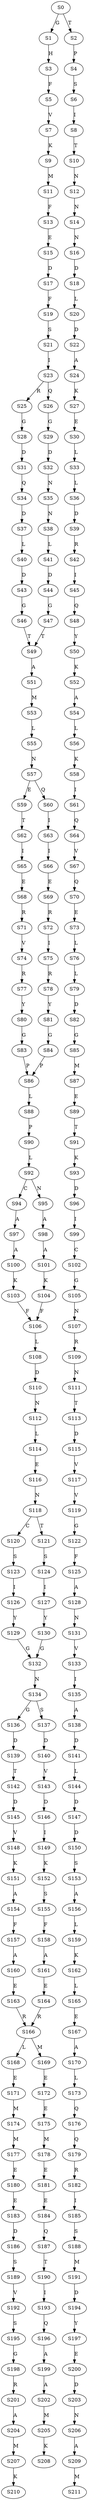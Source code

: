strict digraph  {
	S0 -> S1 [ label = G ];
	S0 -> S2 [ label = T ];
	S1 -> S3 [ label = H ];
	S2 -> S4 [ label = P ];
	S3 -> S5 [ label = F ];
	S4 -> S6 [ label = S ];
	S5 -> S7 [ label = V ];
	S6 -> S8 [ label = I ];
	S7 -> S9 [ label = K ];
	S8 -> S10 [ label = T ];
	S9 -> S11 [ label = M ];
	S10 -> S12 [ label = N ];
	S11 -> S13 [ label = F ];
	S12 -> S14 [ label = N ];
	S13 -> S15 [ label = E ];
	S14 -> S16 [ label = N ];
	S15 -> S17 [ label = D ];
	S16 -> S18 [ label = D ];
	S17 -> S19 [ label = F ];
	S18 -> S20 [ label = L ];
	S19 -> S21 [ label = S ];
	S20 -> S22 [ label = D ];
	S21 -> S23 [ label = I ];
	S22 -> S24 [ label = A ];
	S23 -> S25 [ label = R ];
	S23 -> S26 [ label = Q ];
	S24 -> S27 [ label = K ];
	S25 -> S28 [ label = G ];
	S26 -> S29 [ label = G ];
	S27 -> S30 [ label = E ];
	S28 -> S31 [ label = D ];
	S29 -> S32 [ label = D ];
	S30 -> S33 [ label = L ];
	S31 -> S34 [ label = Q ];
	S32 -> S35 [ label = N ];
	S33 -> S36 [ label = L ];
	S34 -> S37 [ label = D ];
	S35 -> S38 [ label = N ];
	S36 -> S39 [ label = D ];
	S37 -> S40 [ label = L ];
	S38 -> S41 [ label = L ];
	S39 -> S42 [ label = R ];
	S40 -> S43 [ label = D ];
	S41 -> S44 [ label = D ];
	S42 -> S45 [ label = I ];
	S43 -> S46 [ label = G ];
	S44 -> S47 [ label = G ];
	S45 -> S48 [ label = Q ];
	S46 -> S49 [ label = T ];
	S47 -> S49 [ label = T ];
	S48 -> S50 [ label = Y ];
	S49 -> S51 [ label = A ];
	S50 -> S52 [ label = K ];
	S51 -> S53 [ label = M ];
	S52 -> S54 [ label = A ];
	S53 -> S55 [ label = L ];
	S54 -> S56 [ label = L ];
	S55 -> S57 [ label = N ];
	S56 -> S58 [ label = K ];
	S57 -> S59 [ label = E ];
	S57 -> S60 [ label = Q ];
	S58 -> S61 [ label = I ];
	S59 -> S62 [ label = T ];
	S60 -> S63 [ label = I ];
	S61 -> S64 [ label = Q ];
	S62 -> S65 [ label = I ];
	S63 -> S66 [ label = I ];
	S64 -> S67 [ label = V ];
	S65 -> S68 [ label = E ];
	S66 -> S69 [ label = E ];
	S67 -> S70 [ label = Q ];
	S68 -> S71 [ label = R ];
	S69 -> S72 [ label = R ];
	S70 -> S73 [ label = E ];
	S71 -> S74 [ label = V ];
	S72 -> S75 [ label = I ];
	S73 -> S76 [ label = L ];
	S74 -> S77 [ label = R ];
	S75 -> S78 [ label = R ];
	S76 -> S79 [ label = L ];
	S77 -> S80 [ label = Y ];
	S78 -> S81 [ label = Y ];
	S79 -> S82 [ label = D ];
	S80 -> S83 [ label = G ];
	S81 -> S84 [ label = G ];
	S82 -> S85 [ label = G ];
	S83 -> S86 [ label = P ];
	S84 -> S86 [ label = P ];
	S85 -> S87 [ label = M ];
	S86 -> S88 [ label = L ];
	S87 -> S89 [ label = E ];
	S88 -> S90 [ label = P ];
	S89 -> S91 [ label = T ];
	S90 -> S92 [ label = L ];
	S91 -> S93 [ label = K ];
	S92 -> S94 [ label = C ];
	S92 -> S95 [ label = N ];
	S93 -> S96 [ label = D ];
	S94 -> S97 [ label = A ];
	S95 -> S98 [ label = A ];
	S96 -> S99 [ label = I ];
	S97 -> S100 [ label = A ];
	S98 -> S101 [ label = A ];
	S99 -> S102 [ label = C ];
	S100 -> S103 [ label = K ];
	S101 -> S104 [ label = K ];
	S102 -> S105 [ label = G ];
	S103 -> S106 [ label = F ];
	S104 -> S106 [ label = F ];
	S105 -> S107 [ label = N ];
	S106 -> S108 [ label = L ];
	S107 -> S109 [ label = R ];
	S108 -> S110 [ label = D ];
	S109 -> S111 [ label = N ];
	S110 -> S112 [ label = N ];
	S111 -> S113 [ label = T ];
	S112 -> S114 [ label = L ];
	S113 -> S115 [ label = D ];
	S114 -> S116 [ label = E ];
	S115 -> S117 [ label = V ];
	S116 -> S118 [ label = N ];
	S117 -> S119 [ label = V ];
	S118 -> S120 [ label = C ];
	S118 -> S121 [ label = T ];
	S119 -> S122 [ label = G ];
	S120 -> S123 [ label = S ];
	S121 -> S124 [ label = S ];
	S122 -> S125 [ label = F ];
	S123 -> S126 [ label = I ];
	S124 -> S127 [ label = I ];
	S125 -> S128 [ label = A ];
	S126 -> S129 [ label = Y ];
	S127 -> S130 [ label = Y ];
	S128 -> S131 [ label = N ];
	S129 -> S132 [ label = G ];
	S130 -> S132 [ label = G ];
	S131 -> S133 [ label = V ];
	S132 -> S134 [ label = N ];
	S133 -> S135 [ label = I ];
	S134 -> S136 [ label = G ];
	S134 -> S137 [ label = S ];
	S135 -> S138 [ label = A ];
	S136 -> S139 [ label = D ];
	S137 -> S140 [ label = D ];
	S138 -> S141 [ label = D ];
	S139 -> S142 [ label = T ];
	S140 -> S143 [ label = V ];
	S141 -> S144 [ label = L ];
	S142 -> S145 [ label = D ];
	S143 -> S146 [ label = D ];
	S144 -> S147 [ label = D ];
	S145 -> S148 [ label = V ];
	S146 -> S149 [ label = I ];
	S147 -> S150 [ label = D ];
	S148 -> S151 [ label = K ];
	S149 -> S152 [ label = K ];
	S150 -> S153 [ label = S ];
	S151 -> S154 [ label = A ];
	S152 -> S155 [ label = S ];
	S153 -> S156 [ label = A ];
	S154 -> S157 [ label = F ];
	S155 -> S158 [ label = F ];
	S156 -> S159 [ label = L ];
	S157 -> S160 [ label = A ];
	S158 -> S161 [ label = A ];
	S159 -> S162 [ label = K ];
	S160 -> S163 [ label = E ];
	S161 -> S164 [ label = E ];
	S162 -> S165 [ label = L ];
	S163 -> S166 [ label = R ];
	S164 -> S166 [ label = R ];
	S165 -> S167 [ label = E ];
	S166 -> S168 [ label = L ];
	S166 -> S169 [ label = M ];
	S167 -> S170 [ label = A ];
	S168 -> S171 [ label = E ];
	S169 -> S172 [ label = E ];
	S170 -> S173 [ label = L ];
	S171 -> S174 [ label = M ];
	S172 -> S175 [ label = E ];
	S173 -> S176 [ label = Q ];
	S174 -> S177 [ label = M ];
	S175 -> S178 [ label = M ];
	S176 -> S179 [ label = Q ];
	S177 -> S180 [ label = E ];
	S178 -> S181 [ label = E ];
	S179 -> S182 [ label = R ];
	S180 -> S183 [ label = E ];
	S181 -> S184 [ label = E ];
	S182 -> S185 [ label = I ];
	S183 -> S186 [ label = D ];
	S184 -> S187 [ label = Q ];
	S185 -> S188 [ label = S ];
	S186 -> S189 [ label = S ];
	S187 -> S190 [ label = T ];
	S188 -> S191 [ label = M ];
	S189 -> S192 [ label = V ];
	S190 -> S193 [ label = I ];
	S191 -> S194 [ label = D ];
	S192 -> S195 [ label = S ];
	S193 -> S196 [ label = Q ];
	S194 -> S197 [ label = Y ];
	S195 -> S198 [ label = G ];
	S196 -> S199 [ label = A ];
	S197 -> S200 [ label = E ];
	S198 -> S201 [ label = R ];
	S199 -> S202 [ label = A ];
	S200 -> S203 [ label = D ];
	S201 -> S204 [ label = A ];
	S202 -> S205 [ label = M ];
	S203 -> S206 [ label = N ];
	S204 -> S207 [ label = M ];
	S205 -> S208 [ label = K ];
	S206 -> S209 [ label = A ];
	S207 -> S210 [ label = K ];
	S209 -> S211 [ label = M ];
}
